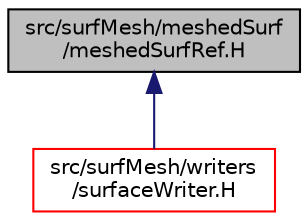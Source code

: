 digraph "src/surfMesh/meshedSurf/meshedSurfRef.H"
{
  bgcolor="transparent";
  edge [fontname="Helvetica",fontsize="10",labelfontname="Helvetica",labelfontsize="10"];
  node [fontname="Helvetica",fontsize="10",shape=record];
  Node1 [label="src/surfMesh/meshedSurf\l/meshedSurfRef.H",height=0.2,width=0.4,color="black", fillcolor="grey75", style="filled" fontcolor="black"];
  Node1 -> Node2 [dir="back",color="midnightblue",fontsize="10",style="solid",fontname="Helvetica"];
  Node2 [label="src/surfMesh/writers\l/surfaceWriter.H",height=0.2,width=0.4,color="red",URL="$surfaceWriter_8H.html"];
}
